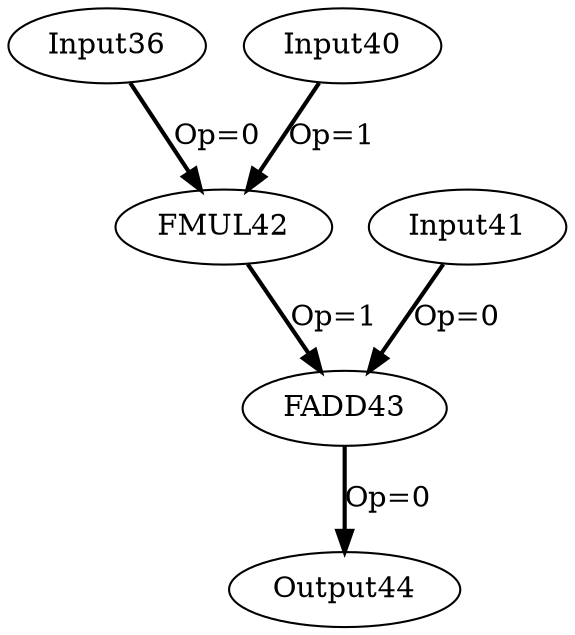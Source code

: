 Digraph G {
Input36[opcode=Input, ref_name="", size="48", offset="0, 0", pattern="4, 3, -8, 3, 4, 4"];
Input40[opcode=Input, ref_name="", size="48", offset="0, 0", pattern="12, 3, -20, 3, -32, 4"];
Input41[opcode=Input, ref_name="", size="48", offset="0, 0", pattern="0, 3, 4, 3, 4, 4"];
FMUL42[opcode=FMUL];
FADD43[opcode=FADD];
Output44[opcode=Output, ref_name="", size="48", offset="0, 0", pattern="0, 3, 4, 3, 4, 4"];
Input36 -> FMUL42[operand = 0 ,color = black, style = bold, label = "Op=0"];
Input40 -> FMUL42[operand = 1 ,color = black, style = bold, label = "Op=1"];
Input41 -> FADD43[operand = 0 ,color = black, style = bold, label = "Op=0"];
FMUL42 -> FADD43[operand = 1 ,color = black, style = bold, label = "Op=1"];
FADD43 -> Output44[operand = 0 ,color = black, style = bold, label = "Op=0"];
}
